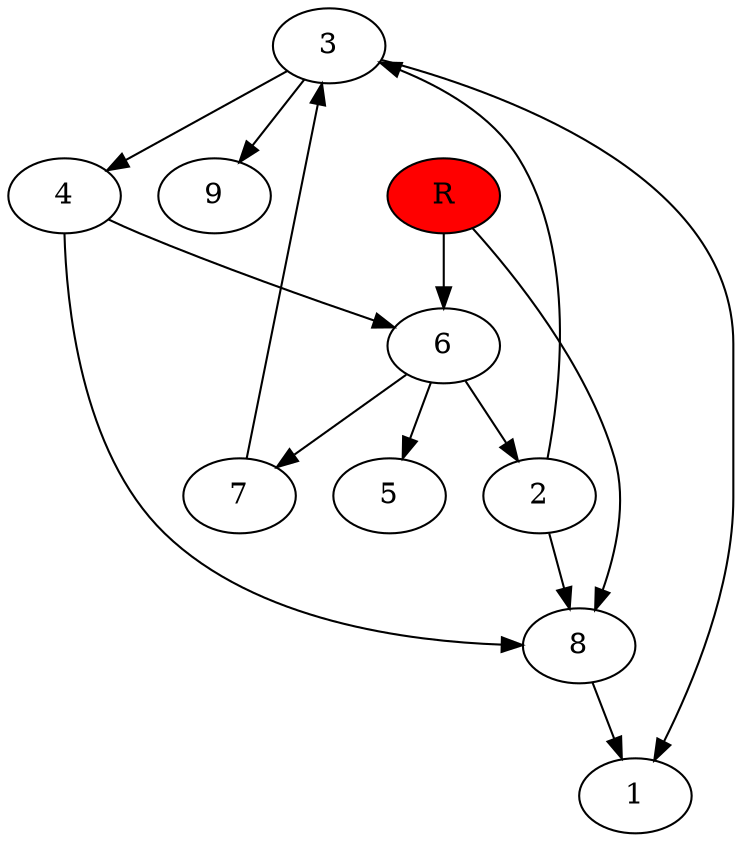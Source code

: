 digraph prb29094 {
	1
	2
	3
	4
	5
	6
	7
	8
	R [fillcolor="#ff0000" style=filled]
	2 -> 3
	2 -> 8
	3 -> 1
	3 -> 4
	3 -> 9
	4 -> 6
	4 -> 8
	6 -> 2
	6 -> 5
	6 -> 7
	7 -> 3
	8 -> 1
	R -> 6
	R -> 8
}

